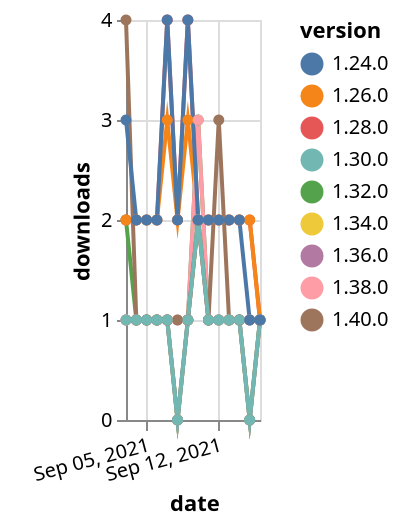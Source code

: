 {"$schema": "https://vega.github.io/schema/vega-lite/v5.json", "description": "A simple bar chart with embedded data.", "data": {"values": [{"date": "2021-09-03", "total": 187, "delta": 1, "version": "1.34.0"}, {"date": "2021-09-04", "total": 188, "delta": 1, "version": "1.34.0"}, {"date": "2021-09-05", "total": 189, "delta": 1, "version": "1.34.0"}, {"date": "2021-09-06", "total": 190, "delta": 1, "version": "1.34.0"}, {"date": "2021-09-07", "total": 191, "delta": 1, "version": "1.34.0"}, {"date": "2021-09-08", "total": 191, "delta": 0, "version": "1.34.0"}, {"date": "2021-09-09", "total": 192, "delta": 1, "version": "1.34.0"}, {"date": "2021-09-10", "total": 194, "delta": 2, "version": "1.34.0"}, {"date": "2021-09-11", "total": 195, "delta": 1, "version": "1.34.0"}, {"date": "2021-09-12", "total": 196, "delta": 1, "version": "1.34.0"}, {"date": "2021-09-13", "total": 197, "delta": 1, "version": "1.34.0"}, {"date": "2021-09-14", "total": 198, "delta": 1, "version": "1.34.0"}, {"date": "2021-09-15", "total": 198, "delta": 0, "version": "1.34.0"}, {"date": "2021-09-16", "total": 199, "delta": 1, "version": "1.34.0"}, {"date": "2021-09-03", "total": 355, "delta": 2, "version": "1.32.0"}, {"date": "2021-09-04", "total": 356, "delta": 1, "version": "1.32.0"}, {"date": "2021-09-05", "total": 357, "delta": 1, "version": "1.32.0"}, {"date": "2021-09-06", "total": 358, "delta": 1, "version": "1.32.0"}, {"date": "2021-09-07", "total": 359, "delta": 1, "version": "1.32.0"}, {"date": "2021-09-08", "total": 359, "delta": 0, "version": "1.32.0"}, {"date": "2021-09-09", "total": 360, "delta": 1, "version": "1.32.0"}, {"date": "2021-09-10", "total": 363, "delta": 3, "version": "1.32.0"}, {"date": "2021-09-11", "total": 364, "delta": 1, "version": "1.32.0"}, {"date": "2021-09-12", "total": 365, "delta": 1, "version": "1.32.0"}, {"date": "2021-09-13", "total": 366, "delta": 1, "version": "1.32.0"}, {"date": "2021-09-14", "total": 367, "delta": 1, "version": "1.32.0"}, {"date": "2021-09-15", "total": 367, "delta": 0, "version": "1.32.0"}, {"date": "2021-09-16", "total": 368, "delta": 1, "version": "1.32.0"}, {"date": "2021-09-03", "total": 2503, "delta": 2, "version": "1.28.0"}, {"date": "2021-09-04", "total": 2505, "delta": 2, "version": "1.28.0"}, {"date": "2021-09-05", "total": 2507, "delta": 2, "version": "1.28.0"}, {"date": "2021-09-06", "total": 2509, "delta": 2, "version": "1.28.0"}, {"date": "2021-09-07", "total": 2513, "delta": 4, "version": "1.28.0"}, {"date": "2021-09-08", "total": 2515, "delta": 2, "version": "1.28.0"}, {"date": "2021-09-09", "total": 2519, "delta": 4, "version": "1.28.0"}, {"date": "2021-09-10", "total": 2521, "delta": 2, "version": "1.28.0"}, {"date": "2021-09-11", "total": 2523, "delta": 2, "version": "1.28.0"}, {"date": "2021-09-12", "total": 2525, "delta": 2, "version": "1.28.0"}, {"date": "2021-09-13", "total": 2527, "delta": 2, "version": "1.28.0"}, {"date": "2021-09-14", "total": 2529, "delta": 2, "version": "1.28.0"}, {"date": "2021-09-15", "total": 2531, "delta": 2, "version": "1.28.0"}, {"date": "2021-09-16", "total": 2532, "delta": 1, "version": "1.28.0"}, {"date": "2021-09-03", "total": 2627, "delta": 2, "version": "1.26.0"}, {"date": "2021-09-04", "total": 2629, "delta": 2, "version": "1.26.0"}, {"date": "2021-09-05", "total": 2631, "delta": 2, "version": "1.26.0"}, {"date": "2021-09-06", "total": 2633, "delta": 2, "version": "1.26.0"}, {"date": "2021-09-07", "total": 2636, "delta": 3, "version": "1.26.0"}, {"date": "2021-09-08", "total": 2638, "delta": 2, "version": "1.26.0"}, {"date": "2021-09-09", "total": 2641, "delta": 3, "version": "1.26.0"}, {"date": "2021-09-10", "total": 2643, "delta": 2, "version": "1.26.0"}, {"date": "2021-09-11", "total": 2645, "delta": 2, "version": "1.26.0"}, {"date": "2021-09-12", "total": 2647, "delta": 2, "version": "1.26.0"}, {"date": "2021-09-13", "total": 2649, "delta": 2, "version": "1.26.0"}, {"date": "2021-09-14", "total": 2651, "delta": 2, "version": "1.26.0"}, {"date": "2021-09-15", "total": 2653, "delta": 2, "version": "1.26.0"}, {"date": "2021-09-16", "total": 2654, "delta": 1, "version": "1.26.0"}, {"date": "2021-09-03", "total": 186, "delta": 1, "version": "1.38.0"}, {"date": "2021-09-04", "total": 187, "delta": 1, "version": "1.38.0"}, {"date": "2021-09-05", "total": 188, "delta": 1, "version": "1.38.0"}, {"date": "2021-09-06", "total": 189, "delta": 1, "version": "1.38.0"}, {"date": "2021-09-07", "total": 190, "delta": 1, "version": "1.38.0"}, {"date": "2021-09-08", "total": 191, "delta": 1, "version": "1.38.0"}, {"date": "2021-09-09", "total": 192, "delta": 1, "version": "1.38.0"}, {"date": "2021-09-10", "total": 195, "delta": 3, "version": "1.38.0"}, {"date": "2021-09-11", "total": 196, "delta": 1, "version": "1.38.0"}, {"date": "2021-09-12", "total": 197, "delta": 1, "version": "1.38.0"}, {"date": "2021-09-13", "total": 198, "delta": 1, "version": "1.38.0"}, {"date": "2021-09-14", "total": 199, "delta": 1, "version": "1.38.0"}, {"date": "2021-09-15", "total": 200, "delta": 1, "version": "1.38.0"}, {"date": "2021-09-16", "total": 201, "delta": 1, "version": "1.38.0"}, {"date": "2021-09-03", "total": 163, "delta": 1, "version": "1.36.0"}, {"date": "2021-09-04", "total": 164, "delta": 1, "version": "1.36.0"}, {"date": "2021-09-05", "total": 165, "delta": 1, "version": "1.36.0"}, {"date": "2021-09-06", "total": 166, "delta": 1, "version": "1.36.0"}, {"date": "2021-09-07", "total": 167, "delta": 1, "version": "1.36.0"}, {"date": "2021-09-08", "total": 167, "delta": 0, "version": "1.36.0"}, {"date": "2021-09-09", "total": 168, "delta": 1, "version": "1.36.0"}, {"date": "2021-09-10", "total": 170, "delta": 2, "version": "1.36.0"}, {"date": "2021-09-11", "total": 171, "delta": 1, "version": "1.36.0"}, {"date": "2021-09-12", "total": 172, "delta": 1, "version": "1.36.0"}, {"date": "2021-09-13", "total": 173, "delta": 1, "version": "1.36.0"}, {"date": "2021-09-14", "total": 174, "delta": 1, "version": "1.36.0"}, {"date": "2021-09-15", "total": 174, "delta": 0, "version": "1.36.0"}, {"date": "2021-09-16", "total": 175, "delta": 1, "version": "1.36.0"}, {"date": "2021-09-03", "total": 120, "delta": 4, "version": "1.40.0"}, {"date": "2021-09-04", "total": 121, "delta": 1, "version": "1.40.0"}, {"date": "2021-09-05", "total": 122, "delta": 1, "version": "1.40.0"}, {"date": "2021-09-06", "total": 123, "delta": 1, "version": "1.40.0"}, {"date": "2021-09-07", "total": 124, "delta": 1, "version": "1.40.0"}, {"date": "2021-09-08", "total": 125, "delta": 1, "version": "1.40.0"}, {"date": "2021-09-09", "total": 126, "delta": 1, "version": "1.40.0"}, {"date": "2021-09-10", "total": 128, "delta": 2, "version": "1.40.0"}, {"date": "2021-09-11", "total": 129, "delta": 1, "version": "1.40.0"}, {"date": "2021-09-12", "total": 132, "delta": 3, "version": "1.40.0"}, {"date": "2021-09-13", "total": 133, "delta": 1, "version": "1.40.0"}, {"date": "2021-09-14", "total": 134, "delta": 1, "version": "1.40.0"}, {"date": "2021-09-15", "total": 135, "delta": 1, "version": "1.40.0"}, {"date": "2021-09-16", "total": 136, "delta": 1, "version": "1.40.0"}, {"date": "2021-09-03", "total": 259, "delta": 1, "version": "1.30.0"}, {"date": "2021-09-04", "total": 260, "delta": 1, "version": "1.30.0"}, {"date": "2021-09-05", "total": 261, "delta": 1, "version": "1.30.0"}, {"date": "2021-09-06", "total": 262, "delta": 1, "version": "1.30.0"}, {"date": "2021-09-07", "total": 263, "delta": 1, "version": "1.30.0"}, {"date": "2021-09-08", "total": 263, "delta": 0, "version": "1.30.0"}, {"date": "2021-09-09", "total": 264, "delta": 1, "version": "1.30.0"}, {"date": "2021-09-10", "total": 266, "delta": 2, "version": "1.30.0"}, {"date": "2021-09-11", "total": 267, "delta": 1, "version": "1.30.0"}, {"date": "2021-09-12", "total": 268, "delta": 1, "version": "1.30.0"}, {"date": "2021-09-13", "total": 269, "delta": 1, "version": "1.30.0"}, {"date": "2021-09-14", "total": 270, "delta": 1, "version": "1.30.0"}, {"date": "2021-09-15", "total": 270, "delta": 0, "version": "1.30.0"}, {"date": "2021-09-16", "total": 271, "delta": 1, "version": "1.30.0"}, {"date": "2021-09-03", "total": 3114, "delta": 3, "version": "1.24.0"}, {"date": "2021-09-04", "total": 3116, "delta": 2, "version": "1.24.0"}, {"date": "2021-09-05", "total": 3118, "delta": 2, "version": "1.24.0"}, {"date": "2021-09-06", "total": 3120, "delta": 2, "version": "1.24.0"}, {"date": "2021-09-07", "total": 3124, "delta": 4, "version": "1.24.0"}, {"date": "2021-09-08", "total": 3126, "delta": 2, "version": "1.24.0"}, {"date": "2021-09-09", "total": 3130, "delta": 4, "version": "1.24.0"}, {"date": "2021-09-10", "total": 3132, "delta": 2, "version": "1.24.0"}, {"date": "2021-09-11", "total": 3134, "delta": 2, "version": "1.24.0"}, {"date": "2021-09-12", "total": 3136, "delta": 2, "version": "1.24.0"}, {"date": "2021-09-13", "total": 3138, "delta": 2, "version": "1.24.0"}, {"date": "2021-09-14", "total": 3140, "delta": 2, "version": "1.24.0"}, {"date": "2021-09-15", "total": 3141, "delta": 1, "version": "1.24.0"}, {"date": "2021-09-16", "total": 3142, "delta": 1, "version": "1.24.0"}]}, "width": "container", "mark": {"type": "line", "point": {"filled": true}}, "encoding": {"x": {"field": "date", "type": "temporal", "timeUnit": "yearmonthdate", "title": "date", "axis": {"labelAngle": -15}}, "y": {"field": "delta", "type": "quantitative", "title": "downloads"}, "color": {"field": "version", "type": "nominal"}, "tooltip": {"field": "delta"}}}